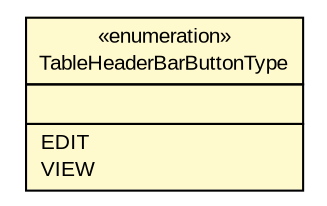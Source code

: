#!/usr/local/bin/dot
#
# Class diagram 
# Generated by UMLGraph version R5_6-24-gf6e263 (http://www.umlgraph.org/)
#

digraph G {
	edge [fontname="arial",fontsize=10,labelfontname="arial",labelfontsize=10];
	node [fontname="arial",fontsize=10,shape=plaintext];
	nodesep=0.25;
	ranksep=0.5;
	// gov.sandia.cf.parts.constants.TableHeaderBarButtonType
	c406080 [label=<<table title="gov.sandia.cf.parts.constants.TableHeaderBarButtonType" border="0" cellborder="1" cellspacing="0" cellpadding="2" port="p" bgcolor="lemonChiffon" href="./TableHeaderBarButtonType.html">
		<tr><td><table border="0" cellspacing="0" cellpadding="1">
<tr><td align="center" balign="center"> &#171;enumeration&#187; </td></tr>
<tr><td align="center" balign="center"> TableHeaderBarButtonType </td></tr>
		</table></td></tr>
		<tr><td><table border="0" cellspacing="0" cellpadding="1">
<tr><td align="left" balign="left">  </td></tr>
		</table></td></tr>
		<tr><td><table border="0" cellspacing="0" cellpadding="1">
<tr><td align="left" balign="left"> EDIT </td></tr>
<tr><td align="left" balign="left"> VIEW </td></tr>
		</table></td></tr>
		</table>>, URL="./TableHeaderBarButtonType.html", fontname="arial", fontcolor="black", fontsize=10.0];
}


